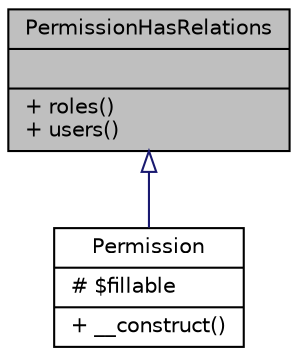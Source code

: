 digraph "PermissionHasRelations"
{
 // LATEX_PDF_SIZE
  bgcolor="transparent";
  edge [fontname="Helvetica",fontsize="10",labelfontname="Helvetica",labelfontsize="10"];
  node [fontname="Helvetica",fontsize="10",shape=record];
  Node1 [label="{PermissionHasRelations\n||+ roles()\l+ users()\l}",height=0.2,width=0.4,color="black", fillcolor="grey75", style="filled", fontcolor="black",tooltip="Interface para la gestión de permisos y sus relaciones."];
  Node1 -> Node2 [dir="back",color="midnightblue",fontsize="10",style="solid",arrowtail="onormal",fontname="Helvetica"];
  Node2 [label="{Permission\n|# $fillable\l|+ __construct()\l}",height=0.2,width=0.4,color="black",URL="$dd/dbe/classApp_1_1Roles_1_1Models_1_1Permission.html",tooltip="Modelo para la gestión de permisos."];
}
